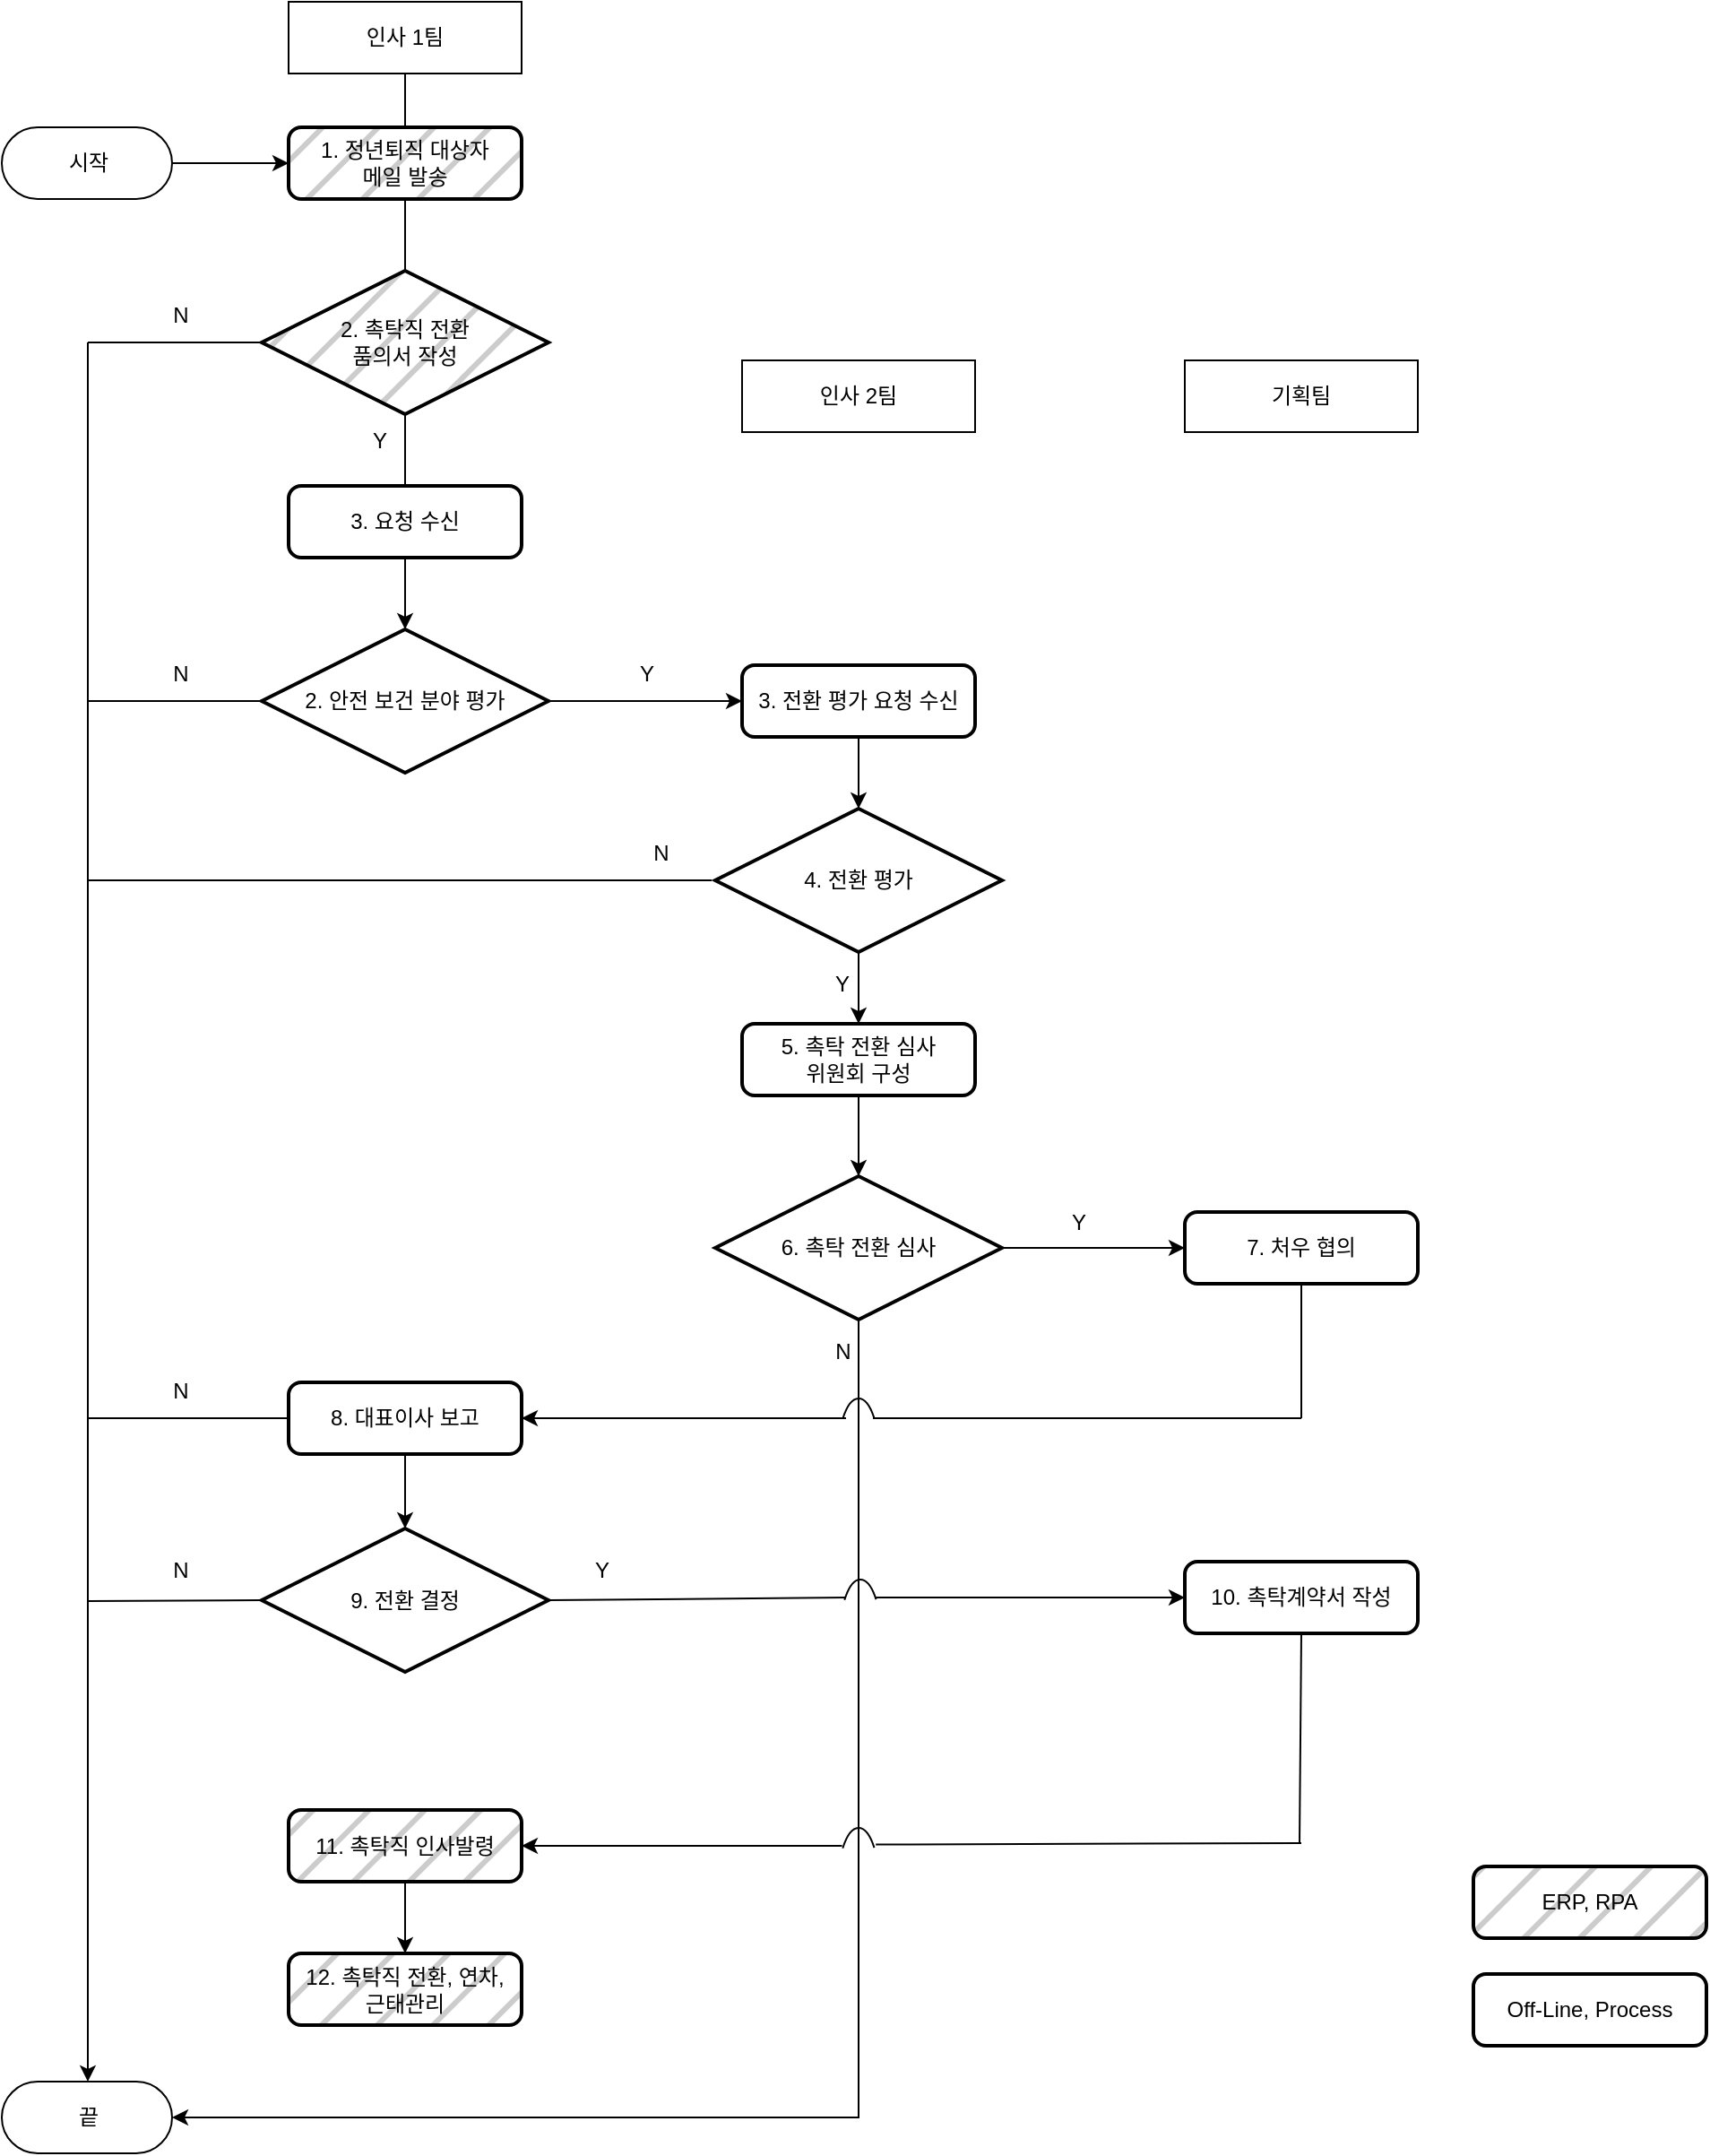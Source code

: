 <mxfile version="20.6.0" type="github">
  <diagram id="J1sLrtX11DQmOzzdEnN7" name="페이지-1">
    <mxGraphModel dx="965" dy="795" grid="0" gridSize="10" guides="1" tooltips="1" connect="1" arrows="1" fold="1" page="0" pageScale="1" pageWidth="827" pageHeight="1169" math="0" shadow="0">
      <root>
        <mxCell id="0" />
        <mxCell id="1" parent="0" />
        <mxCell id="W-5HYGKtgrPXbYsl8lIH-1" value="인사 1팀" style="rounded=0;whiteSpace=wrap;html=1;" parent="1" vertex="1">
          <mxGeometry x="179" y="120" width="130" height="40" as="geometry" />
        </mxCell>
        <mxCell id="W-5HYGKtgrPXbYsl8lIH-2" value="인사 2팀" style="rounded=0;whiteSpace=wrap;html=1;" parent="1" vertex="1">
          <mxGeometry x="432" y="320" width="130" height="40" as="geometry" />
        </mxCell>
        <mxCell id="W-5HYGKtgrPXbYsl8lIH-3" value="기획팀" style="rounded=0;whiteSpace=wrap;html=1;" parent="1" vertex="1">
          <mxGeometry x="679" y="320" width="130" height="40" as="geometry" />
        </mxCell>
        <mxCell id="W-5HYGKtgrPXbYsl8lIH-4" value="시작" style="html=1;dashed=0;whitespace=wrap;shape=mxgraph.dfd.start" parent="1" vertex="1">
          <mxGeometry x="19" y="190" width="95" height="40" as="geometry" />
        </mxCell>
        <mxCell id="W-5HYGKtgrPXbYsl8lIH-7" value="3. 요청 수신" style="rounded=1;whiteSpace=wrap;html=1;absoluteArcSize=1;arcSize=14;strokeWidth=2;" parent="1" vertex="1">
          <mxGeometry x="179" y="390" width="130" height="40" as="geometry" />
        </mxCell>
        <mxCell id="W-5HYGKtgrPXbYsl8lIH-8" value="2. 안전 보건 분야 평가" style="strokeWidth=2;html=1;shape=mxgraph.flowchart.decision;whiteSpace=wrap;" parent="1" vertex="1">
          <mxGeometry x="164" y="470" width="160" height="80" as="geometry" />
        </mxCell>
        <mxCell id="W-5HYGKtgrPXbYsl8lIH-9" value="5. 촉탁 전환 심사&lt;br&gt;위원회 구성" style="rounded=1;whiteSpace=wrap;html=1;absoluteArcSize=1;arcSize=14;strokeWidth=2;" parent="1" vertex="1">
          <mxGeometry x="432" y="690" width="130" height="40" as="geometry" />
        </mxCell>
        <mxCell id="W-5HYGKtgrPXbYsl8lIH-10" value="6. 촉탁 전환 심사" style="strokeWidth=2;html=1;shape=mxgraph.flowchart.decision;whiteSpace=wrap;" parent="1" vertex="1">
          <mxGeometry x="417" y="775" width="160" height="80" as="geometry" />
        </mxCell>
        <mxCell id="W-5HYGKtgrPXbYsl8lIH-11" value="8. 대표이사 보고" style="rounded=1;whiteSpace=wrap;html=1;absoluteArcSize=1;arcSize=14;strokeWidth=2;" parent="1" vertex="1">
          <mxGeometry x="179" y="890" width="130" height="40" as="geometry" />
        </mxCell>
        <mxCell id="W-5HYGKtgrPXbYsl8lIH-12" value="9. 전환 결정" style="strokeWidth=2;html=1;shape=mxgraph.flowchart.decision;whiteSpace=wrap;" parent="1" vertex="1">
          <mxGeometry x="164" y="971.5" width="160" height="80" as="geometry" />
        </mxCell>
        <mxCell id="W-5HYGKtgrPXbYsl8lIH-14" value="11. 촉탁직 인사발령" style="rounded=1;whiteSpace=wrap;html=1;absoluteArcSize=1;arcSize=14;strokeWidth=2;fillStyle=hatch;fillColor=#CCCCCC;" parent="1" vertex="1">
          <mxGeometry x="179" y="1128.5" width="130" height="40" as="geometry" />
        </mxCell>
        <mxCell id="W-5HYGKtgrPXbYsl8lIH-15" value="12. 촉탁직 전환, 연차,&lt;br&gt;근태관리" style="rounded=1;whiteSpace=wrap;html=1;absoluteArcSize=1;arcSize=14;strokeWidth=2;fillColor=#CCCCCC;fillStyle=hatch;" parent="1" vertex="1">
          <mxGeometry x="179" y="1208.5" width="130" height="40" as="geometry" />
        </mxCell>
        <mxCell id="W-5HYGKtgrPXbYsl8lIH-16" value="끝" style="html=1;dashed=0;whitespace=wrap;shape=mxgraph.dfd.start" parent="1" vertex="1">
          <mxGeometry x="19" y="1280" width="95" height="40" as="geometry" />
        </mxCell>
        <mxCell id="W-5HYGKtgrPXbYsl8lIH-17" value="3. 전환 평가 요청 수신" style="rounded=1;whiteSpace=wrap;html=1;absoluteArcSize=1;arcSize=14;strokeWidth=2;" parent="1" vertex="1">
          <mxGeometry x="432" y="490" width="130" height="40" as="geometry" />
        </mxCell>
        <mxCell id="W-5HYGKtgrPXbYsl8lIH-18" value="4. 전환 평가" style="strokeWidth=2;html=1;shape=mxgraph.flowchart.decision;whiteSpace=wrap;" parent="1" vertex="1">
          <mxGeometry x="417" y="570" width="160" height="80" as="geometry" />
        </mxCell>
        <mxCell id="W-5HYGKtgrPXbYsl8lIH-20" value="7. 처우 협의" style="rounded=1;whiteSpace=wrap;html=1;absoluteArcSize=1;arcSize=14;strokeWidth=2;" parent="1" vertex="1">
          <mxGeometry x="679" y="795" width="130" height="40" as="geometry" />
        </mxCell>
        <mxCell id="W-5HYGKtgrPXbYsl8lIH-21" value="10. 촉탁계약서 작성" style="rounded=1;whiteSpace=wrap;html=1;absoluteArcSize=1;arcSize=14;strokeWidth=2;" parent="1" vertex="1">
          <mxGeometry x="679" y="990" width="130" height="40" as="geometry" />
        </mxCell>
        <mxCell id="QforyLMInBVwpXVM1k4o-5" value="Y" style="text;html=1;strokeColor=none;fillColor=none;align=center;verticalAlign=middle;whiteSpace=wrap;rounded=0;fillStyle=hatch;" vertex="1" parent="1">
          <mxGeometry x="349" y="480" width="60" height="30" as="geometry" />
        </mxCell>
        <mxCell id="QforyLMInBVwpXVM1k4o-11" value="" style="endArrow=classic;html=1;rounded=0;exitX=1;exitY=0.5;exitDx=0;exitDy=0;exitPerimeter=0;entryX=0;entryY=0.5;entryDx=0;entryDy=0;" edge="1" parent="1" source="W-5HYGKtgrPXbYsl8lIH-4" target="QforyLMInBVwpXVM1k4o-94">
          <mxGeometry width="50" height="50" relative="1" as="geometry">
            <mxPoint x="274" y="510" as="sourcePoint" />
            <mxPoint x="170" y="210" as="targetPoint" />
          </mxGeometry>
        </mxCell>
        <mxCell id="QforyLMInBVwpXVM1k4o-12" value="" style="endArrow=classic;html=1;rounded=0;exitX=0.5;exitY=1;exitDx=0;exitDy=0;entryX=0.5;entryY=0;entryDx=0;entryDy=0;entryPerimeter=0;" edge="1" parent="1" source="W-5HYGKtgrPXbYsl8lIH-7" target="W-5HYGKtgrPXbYsl8lIH-8">
          <mxGeometry width="50" height="50" relative="1" as="geometry">
            <mxPoint x="289" y="740" as="sourcePoint" />
            <mxPoint x="339" y="690" as="targetPoint" />
          </mxGeometry>
        </mxCell>
        <mxCell id="QforyLMInBVwpXVM1k4o-13" value="" style="endArrow=classic;html=1;rounded=0;exitX=1;exitY=0.5;exitDx=0;exitDy=0;entryX=0;entryY=0.5;entryDx=0;entryDy=0;exitPerimeter=0;" edge="1" parent="1" source="W-5HYGKtgrPXbYsl8lIH-8" target="W-5HYGKtgrPXbYsl8lIH-17">
          <mxGeometry width="50" height="50" relative="1" as="geometry">
            <mxPoint x="254" y="440" as="sourcePoint" />
            <mxPoint x="254" y="480" as="targetPoint" />
          </mxGeometry>
        </mxCell>
        <mxCell id="QforyLMInBVwpXVM1k4o-19" value="N" style="text;html=1;strokeColor=none;fillColor=none;align=center;verticalAlign=middle;whiteSpace=wrap;rounded=0;fillStyle=hatch;" vertex="1" parent="1">
          <mxGeometry x="89" y="480" width="60" height="30" as="geometry" />
        </mxCell>
        <mxCell id="QforyLMInBVwpXVM1k4o-20" value="" style="endArrow=classic;html=1;rounded=0;exitX=0.5;exitY=1;exitDx=0;exitDy=0;entryX=0.5;entryY=0;entryDx=0;entryDy=0;entryPerimeter=0;" edge="1" parent="1" source="W-5HYGKtgrPXbYsl8lIH-17" target="W-5HYGKtgrPXbYsl8lIH-18">
          <mxGeometry width="50" height="50" relative="1" as="geometry">
            <mxPoint x="334" y="520" as="sourcePoint" />
            <mxPoint x="442" y="520" as="targetPoint" />
          </mxGeometry>
        </mxCell>
        <mxCell id="QforyLMInBVwpXVM1k4o-22" value="Y" style="text;html=1;strokeColor=none;fillColor=none;align=center;verticalAlign=middle;whiteSpace=wrap;rounded=0;fillStyle=hatch;" vertex="1" parent="1">
          <mxGeometry x="458" y="653" width="60" height="30" as="geometry" />
        </mxCell>
        <mxCell id="QforyLMInBVwpXVM1k4o-23" value="" style="endArrow=none;html=1;rounded=0;entryX=0;entryY=0.5;entryDx=0;entryDy=0;entryPerimeter=0;" edge="1" parent="1">
          <mxGeometry width="50" height="50" relative="1" as="geometry">
            <mxPoint x="67" y="610" as="sourcePoint" />
            <mxPoint x="415" y="610" as="targetPoint" />
            <Array as="points">
              <mxPoint x="217" y="610" />
            </Array>
          </mxGeometry>
        </mxCell>
        <mxCell id="QforyLMInBVwpXVM1k4o-27" value="" style="edgeStyle=elbowEdgeStyle;elbow=horizontal;endArrow=classic;html=1;rounded=0;exitX=0;exitY=0.5;exitDx=0;exitDy=0;exitPerimeter=0;entryX=0.5;entryY=0.5;entryDx=0;entryDy=-20;entryPerimeter=0;" edge="1" parent="1" source="W-5HYGKtgrPXbYsl8lIH-8" target="W-5HYGKtgrPXbYsl8lIH-16">
          <mxGeometry width="50" height="50" relative="1" as="geometry">
            <mxPoint x="369" y="750" as="sourcePoint" />
            <mxPoint x="67" y="1090" as="targetPoint" />
            <Array as="points">
              <mxPoint x="67" y="810" />
            </Array>
          </mxGeometry>
        </mxCell>
        <mxCell id="QforyLMInBVwpXVM1k4o-28" value="N" style="text;html=1;strokeColor=none;fillColor=none;align=center;verticalAlign=middle;whiteSpace=wrap;rounded=0;fillStyle=hatch;" vertex="1" parent="1">
          <mxGeometry x="357" y="580" width="60" height="30" as="geometry" />
        </mxCell>
        <mxCell id="QforyLMInBVwpXVM1k4o-29" value="" style="endArrow=classic;html=1;rounded=0;entryX=0.5;entryY=0;entryDx=0;entryDy=0;entryPerimeter=0;exitX=0.5;exitY=1;exitDx=0;exitDy=0;" edge="1" parent="1" source="W-5HYGKtgrPXbYsl8lIH-9" target="W-5HYGKtgrPXbYsl8lIH-10">
          <mxGeometry width="50" height="50" relative="1" as="geometry">
            <mxPoint x="529" y="760" as="sourcePoint" />
            <mxPoint x="507" y="580" as="targetPoint" />
          </mxGeometry>
        </mxCell>
        <mxCell id="QforyLMInBVwpXVM1k4o-43" value="" style="edgeStyle=elbowEdgeStyle;elbow=horizontal;endArrow=classic;html=1;rounded=0;exitX=0.5;exitY=1;exitDx=0;exitDy=0;exitPerimeter=0;entryX=1;entryY=0.5;entryDx=0;entryDy=0;entryPerimeter=0;" edge="1" parent="1" source="W-5HYGKtgrPXbYsl8lIH-10" target="W-5HYGKtgrPXbYsl8lIH-16">
          <mxGeometry width="50" height="50" relative="1" as="geometry">
            <mxPoint x="472" y="950" as="sourcePoint" />
            <mxPoint x="130" y="1130" as="targetPoint" />
            <Array as="points">
              <mxPoint x="497" y="1000" />
            </Array>
          </mxGeometry>
        </mxCell>
        <mxCell id="QforyLMInBVwpXVM1k4o-44" value="N" style="text;html=1;strokeColor=none;fillColor=none;align=center;verticalAlign=middle;whiteSpace=wrap;rounded=0;fillStyle=hatch;" vertex="1" parent="1">
          <mxGeometry x="475.5" y="858" width="25" height="30" as="geometry" />
        </mxCell>
        <mxCell id="QforyLMInBVwpXVM1k4o-45" value="" style="endArrow=classic;html=1;rounded=0;entryX=0;entryY=0.5;entryDx=0;entryDy=0;exitX=1;exitY=0.5;exitDx=0;exitDy=0;exitPerimeter=0;" edge="1" parent="1" source="W-5HYGKtgrPXbYsl8lIH-10" target="W-5HYGKtgrPXbYsl8lIH-20">
          <mxGeometry width="50" height="50" relative="1" as="geometry">
            <mxPoint x="410" y="840" as="sourcePoint" />
            <mxPoint x="374" y="744.5" as="targetPoint" />
          </mxGeometry>
        </mxCell>
        <mxCell id="QforyLMInBVwpXVM1k4o-46" value="" style="endArrow=classic;html=1;rounded=0;exitX=0.5;exitY=1;exitDx=0;exitDy=0;entryX=0.5;entryY=0;entryDx=0;entryDy=0;entryPerimeter=0;" edge="1" parent="1" source="W-5HYGKtgrPXbYsl8lIH-11" target="W-5HYGKtgrPXbYsl8lIH-12">
          <mxGeometry width="50" height="50" relative="1" as="geometry">
            <mxPoint x="164" y="831.5" as="sourcePoint" />
            <mxPoint x="214" y="781.5" as="targetPoint" />
          </mxGeometry>
        </mxCell>
        <mxCell id="QforyLMInBVwpXVM1k4o-48" value="Y" style="text;html=1;strokeColor=none;fillColor=none;align=center;verticalAlign=middle;whiteSpace=wrap;rounded=0;fillStyle=hatch;" vertex="1" parent="1">
          <mxGeometry x="324" y="980" width="60" height="30" as="geometry" />
        </mxCell>
        <mxCell id="QforyLMInBVwpXVM1k4o-50" value="" style="endArrow=none;html=1;rounded=0;entryX=0;entryY=0.5;entryDx=0;entryDy=0;" edge="1" parent="1" target="W-5HYGKtgrPXbYsl8lIH-11">
          <mxGeometry width="50" height="50" relative="1" as="geometry">
            <mxPoint x="67" y="910" as="sourcePoint" />
            <mxPoint x="162" y="910" as="targetPoint" />
          </mxGeometry>
        </mxCell>
        <mxCell id="QforyLMInBVwpXVM1k4o-51" value="N" style="text;html=1;strokeColor=none;fillColor=none;align=center;verticalAlign=middle;whiteSpace=wrap;rounded=0;fillStyle=hatch;" vertex="1" parent="1">
          <mxGeometry x="89" y="880" width="60" height="30" as="geometry" />
        </mxCell>
        <mxCell id="QforyLMInBVwpXVM1k4o-56" value="" style="verticalLabelPosition=bottom;verticalAlign=top;html=1;shape=mxgraph.basic.arc;startAngle=0.868;endAngle=0.13;fillStyle=hatch;fillColor=#CCCCCC;" vertex="1" parent="1">
          <mxGeometry x="485" y="899" width="24" height="70" as="geometry" />
        </mxCell>
        <mxCell id="QforyLMInBVwpXVM1k4o-60" value="" style="verticalLabelPosition=bottom;verticalAlign=top;html=1;shape=mxgraph.basic.arc;startAngle=0.868;endAngle=0.13;fillStyle=hatch;fillColor=#CCCCCC;" vertex="1" parent="1">
          <mxGeometry x="486" y="1000" width="24" height="70" as="geometry" />
        </mxCell>
        <mxCell id="QforyLMInBVwpXVM1k4o-63" value="" style="endArrow=classic;html=1;rounded=0;exitX=0.5;exitY=1;exitDx=0;exitDy=0;entryX=0.5;entryY=0;entryDx=0;entryDy=0;" edge="1" parent="1" source="W-5HYGKtgrPXbYsl8lIH-14" target="W-5HYGKtgrPXbYsl8lIH-15">
          <mxGeometry width="50" height="50" relative="1" as="geometry">
            <mxPoint x="94" y="1157.5" as="sourcePoint" />
            <mxPoint x="144" y="1107.5" as="targetPoint" />
          </mxGeometry>
        </mxCell>
        <mxCell id="QforyLMInBVwpXVM1k4o-65" value="" style="endArrow=classic;html=1;rounded=0;exitX=0.5;exitY=1;exitDx=0;exitDy=0;exitPerimeter=0;entryX=0.5;entryY=0;entryDx=0;entryDy=0;" edge="1" parent="1" source="W-5HYGKtgrPXbYsl8lIH-18" target="W-5HYGKtgrPXbYsl8lIH-9">
          <mxGeometry width="50" height="50" relative="1" as="geometry">
            <mxPoint x="650" y="653" as="sourcePoint" />
            <mxPoint x="700" y="603" as="targetPoint" />
          </mxGeometry>
        </mxCell>
        <mxCell id="QforyLMInBVwpXVM1k4o-70" value="Y" style="text;html=1;strokeColor=none;fillColor=none;align=center;verticalAlign=middle;whiteSpace=wrap;rounded=0;fillStyle=hatch;" vertex="1" parent="1">
          <mxGeometry x="590" y="786" width="60" height="30" as="geometry" />
        </mxCell>
        <mxCell id="QforyLMInBVwpXVM1k4o-71" value="" style="endArrow=none;html=1;rounded=0;entryX=0.5;entryY=0;entryDx=0;entryDy=0;exitX=0.5;exitY=1;exitDx=0;exitDy=0;exitPerimeter=0;" edge="1" parent="1" source="QforyLMInBVwpXVM1k4o-96" target="W-5HYGKtgrPXbYsl8lIH-7">
          <mxGeometry width="50" height="50" relative="1" as="geometry">
            <mxPoint x="244" y="370" as="sourcePoint" />
            <mxPoint x="369" y="340" as="targetPoint" />
          </mxGeometry>
        </mxCell>
        <mxCell id="QforyLMInBVwpXVM1k4o-77" value="" style="endArrow=none;html=1;rounded=0;entryX=0.5;entryY=1;entryDx=0;entryDy=0;" edge="1" parent="1" target="W-5HYGKtgrPXbYsl8lIH-20">
          <mxGeometry width="50" height="50" relative="1" as="geometry">
            <mxPoint x="744" y="910" as="sourcePoint" />
            <mxPoint x="560" y="890" as="targetPoint" />
          </mxGeometry>
        </mxCell>
        <mxCell id="QforyLMInBVwpXVM1k4o-78" value="" style="endArrow=none;html=1;rounded=0;" edge="1" parent="1">
          <mxGeometry width="50" height="50" relative="1" as="geometry">
            <mxPoint x="505" y="910" as="sourcePoint" />
            <mxPoint x="744" y="910" as="targetPoint" />
          </mxGeometry>
        </mxCell>
        <mxCell id="QforyLMInBVwpXVM1k4o-80" value="" style="endArrow=classic;html=1;rounded=0;exitX=0.208;exitY=0.157;exitDx=0;exitDy=0;exitPerimeter=0;entryX=1;entryY=0.5;entryDx=0;entryDy=0;" edge="1" parent="1" source="QforyLMInBVwpXVM1k4o-56" target="W-5HYGKtgrPXbYsl8lIH-11">
          <mxGeometry width="50" height="50" relative="1" as="geometry">
            <mxPoint x="420" y="970" as="sourcePoint" />
            <mxPoint x="320" y="910" as="targetPoint" />
          </mxGeometry>
        </mxCell>
        <mxCell id="QforyLMInBVwpXVM1k4o-84" value="" style="endArrow=none;html=1;rounded=0;exitX=1;exitY=0.5;exitDx=0;exitDy=0;exitPerimeter=0;" edge="1" parent="1" source="W-5HYGKtgrPXbYsl8lIH-12">
          <mxGeometry width="50" height="50" relative="1" as="geometry">
            <mxPoint x="349" y="1000" as="sourcePoint" />
            <mxPoint x="490" y="1010" as="targetPoint" />
          </mxGeometry>
        </mxCell>
        <mxCell id="QforyLMInBVwpXVM1k4o-85" value="" style="endArrow=classic;html=1;rounded=0;exitX=0.861;exitY=0.143;exitDx=0;exitDy=0;exitPerimeter=0;entryX=0;entryY=0.5;entryDx=0;entryDy=0;" edge="1" parent="1" source="QforyLMInBVwpXVM1k4o-60" target="W-5HYGKtgrPXbYsl8lIH-21">
          <mxGeometry width="50" height="50" relative="1" as="geometry">
            <mxPoint x="550" y="1000" as="sourcePoint" />
            <mxPoint x="600" y="950" as="targetPoint" />
          </mxGeometry>
        </mxCell>
        <mxCell id="QforyLMInBVwpXVM1k4o-86" value="" style="endArrow=none;html=1;rounded=0;exitX=0;exitY=0.5;exitDx=0;exitDy=0;exitPerimeter=0;" edge="1" parent="1" source="W-5HYGKtgrPXbYsl8lIH-12">
          <mxGeometry width="50" height="50" relative="1" as="geometry">
            <mxPoint x="161" y="1011.5" as="sourcePoint" />
            <mxPoint x="67" y="1012" as="targetPoint" />
          </mxGeometry>
        </mxCell>
        <mxCell id="QforyLMInBVwpXVM1k4o-87" value="N" style="text;html=1;strokeColor=none;fillColor=none;align=center;verticalAlign=middle;whiteSpace=wrap;rounded=0;fillStyle=hatch;" vertex="1" parent="1">
          <mxGeometry x="89" y="980" width="60" height="30" as="geometry" />
        </mxCell>
        <mxCell id="QforyLMInBVwpXVM1k4o-89" value="" style="endArrow=none;html=1;rounded=0;entryX=0.5;entryY=1;entryDx=0;entryDy=0;" edge="1" parent="1" target="W-5HYGKtgrPXbYsl8lIH-21">
          <mxGeometry width="50" height="50" relative="1" as="geometry">
            <mxPoint x="743" y="1147" as="sourcePoint" />
            <mxPoint x="750" y="1070" as="targetPoint" />
          </mxGeometry>
        </mxCell>
        <mxCell id="QforyLMInBVwpXVM1k4o-90" value="" style="endArrow=classic;html=1;rounded=0;entryX=1;entryY=0.5;entryDx=0;entryDy=0;exitX=0.115;exitY=0.142;exitDx=0;exitDy=0;exitPerimeter=0;" edge="1" parent="1" source="QforyLMInBVwpXVM1k4o-91" target="W-5HYGKtgrPXbYsl8lIH-14">
          <mxGeometry width="50" height="50" relative="1" as="geometry">
            <mxPoint x="470" y="1149" as="sourcePoint" />
            <mxPoint x="430" y="1090" as="targetPoint" />
          </mxGeometry>
        </mxCell>
        <mxCell id="QforyLMInBVwpXVM1k4o-91" value="" style="verticalLabelPosition=bottom;verticalAlign=top;html=1;shape=mxgraph.basic.arc;startAngle=0.868;endAngle=0.13;fillStyle=hatch;fillColor=#CCCCCC;" vertex="1" parent="1">
          <mxGeometry x="485" y="1138.5" width="24" height="70" as="geometry" />
        </mxCell>
        <mxCell id="QforyLMInBVwpXVM1k4o-93" value="" style="endArrow=none;html=1;rounded=0;exitX=0.9;exitY=0.133;exitDx=0;exitDy=0;exitPerimeter=0;" edge="1" parent="1" source="QforyLMInBVwpXVM1k4o-91">
          <mxGeometry width="50" height="50" relative="1" as="geometry">
            <mxPoint x="562" y="1120" as="sourcePoint" />
            <mxPoint x="744" y="1147" as="targetPoint" />
          </mxGeometry>
        </mxCell>
        <mxCell id="QforyLMInBVwpXVM1k4o-94" value="1. 정년퇴직 대상자&lt;br&gt;메일 발송" style="rounded=1;whiteSpace=wrap;html=1;absoluteArcSize=1;arcSize=14;strokeWidth=2;fillStyle=hatch;fillColor=#CCCCCC;" vertex="1" parent="1">
          <mxGeometry x="179" y="190" width="130" height="40" as="geometry" />
        </mxCell>
        <mxCell id="QforyLMInBVwpXVM1k4o-96" value="2. 촉탁직 전환 &lt;br&gt;품의서 작성" style="strokeWidth=2;html=1;shape=mxgraph.flowchart.decision;whiteSpace=wrap;fillStyle=hatch;fillColor=#CCCCCC;" vertex="1" parent="1">
          <mxGeometry x="164" y="270" width="160" height="80" as="geometry" />
        </mxCell>
        <mxCell id="QforyLMInBVwpXVM1k4o-97" value="Y" style="text;html=1;strokeColor=none;fillColor=none;align=center;verticalAlign=middle;whiteSpace=wrap;rounded=0;fillStyle=hatch;" vertex="1" parent="1">
          <mxGeometry x="200" y="350" width="60" height="30" as="geometry" />
        </mxCell>
        <mxCell id="QforyLMInBVwpXVM1k4o-98" value="" style="endArrow=none;html=1;rounded=0;entryX=0.5;entryY=1;entryDx=0;entryDy=0;exitX=0.5;exitY=0;exitDx=0;exitDy=0;exitPerimeter=0;" edge="1" parent="1" source="QforyLMInBVwpXVM1k4o-96" target="QforyLMInBVwpXVM1k4o-94">
          <mxGeometry width="50" height="50" relative="1" as="geometry">
            <mxPoint x="420" y="280" as="sourcePoint" />
            <mxPoint x="470" y="230" as="targetPoint" />
          </mxGeometry>
        </mxCell>
        <mxCell id="QforyLMInBVwpXVM1k4o-99" value="" style="endArrow=none;html=1;rounded=0;entryX=0;entryY=0.5;entryDx=0;entryDy=0;entryPerimeter=0;" edge="1" parent="1" target="QforyLMInBVwpXVM1k4o-96">
          <mxGeometry width="50" height="50" relative="1" as="geometry">
            <mxPoint x="67" y="310" as="sourcePoint" />
            <mxPoint x="114" y="290" as="targetPoint" />
          </mxGeometry>
        </mxCell>
        <mxCell id="QforyLMInBVwpXVM1k4o-100" value="" style="endArrow=none;html=1;rounded=0;" edge="1" parent="1">
          <mxGeometry width="50" height="50" relative="1" as="geometry">
            <mxPoint x="67" y="510" as="sourcePoint" />
            <mxPoint x="67" y="310" as="targetPoint" />
          </mxGeometry>
        </mxCell>
        <mxCell id="QforyLMInBVwpXVM1k4o-101" value="N" style="text;html=1;strokeColor=none;fillColor=none;align=center;verticalAlign=middle;whiteSpace=wrap;rounded=0;fillStyle=hatch;" vertex="1" parent="1">
          <mxGeometry x="89" y="280" width="60" height="30" as="geometry" />
        </mxCell>
        <mxCell id="QforyLMInBVwpXVM1k4o-102" value="" style="endArrow=none;html=1;rounded=0;entryX=0.5;entryY=1;entryDx=0;entryDy=0;exitX=0.5;exitY=0;exitDx=0;exitDy=0;" edge="1" parent="1" source="QforyLMInBVwpXVM1k4o-94" target="W-5HYGKtgrPXbYsl8lIH-1">
          <mxGeometry width="50" height="50" relative="1" as="geometry">
            <mxPoint x="290" y="480" as="sourcePoint" />
            <mxPoint x="340" y="430" as="targetPoint" />
          </mxGeometry>
        </mxCell>
        <mxCell id="QforyLMInBVwpXVM1k4o-103" value="ERP, RPA" style="rounded=1;whiteSpace=wrap;html=1;absoluteArcSize=1;arcSize=14;strokeWidth=2;fillStyle=hatch;fillColor=#CCCCCC;" vertex="1" parent="1">
          <mxGeometry x="840" y="1160" width="130" height="40" as="geometry" />
        </mxCell>
        <mxCell id="QforyLMInBVwpXVM1k4o-104" value="Off-Line, Process" style="rounded=1;whiteSpace=wrap;html=1;absoluteArcSize=1;arcSize=14;strokeWidth=2;" vertex="1" parent="1">
          <mxGeometry x="840" y="1220" width="130" height="40" as="geometry" />
        </mxCell>
      </root>
    </mxGraphModel>
  </diagram>
</mxfile>
